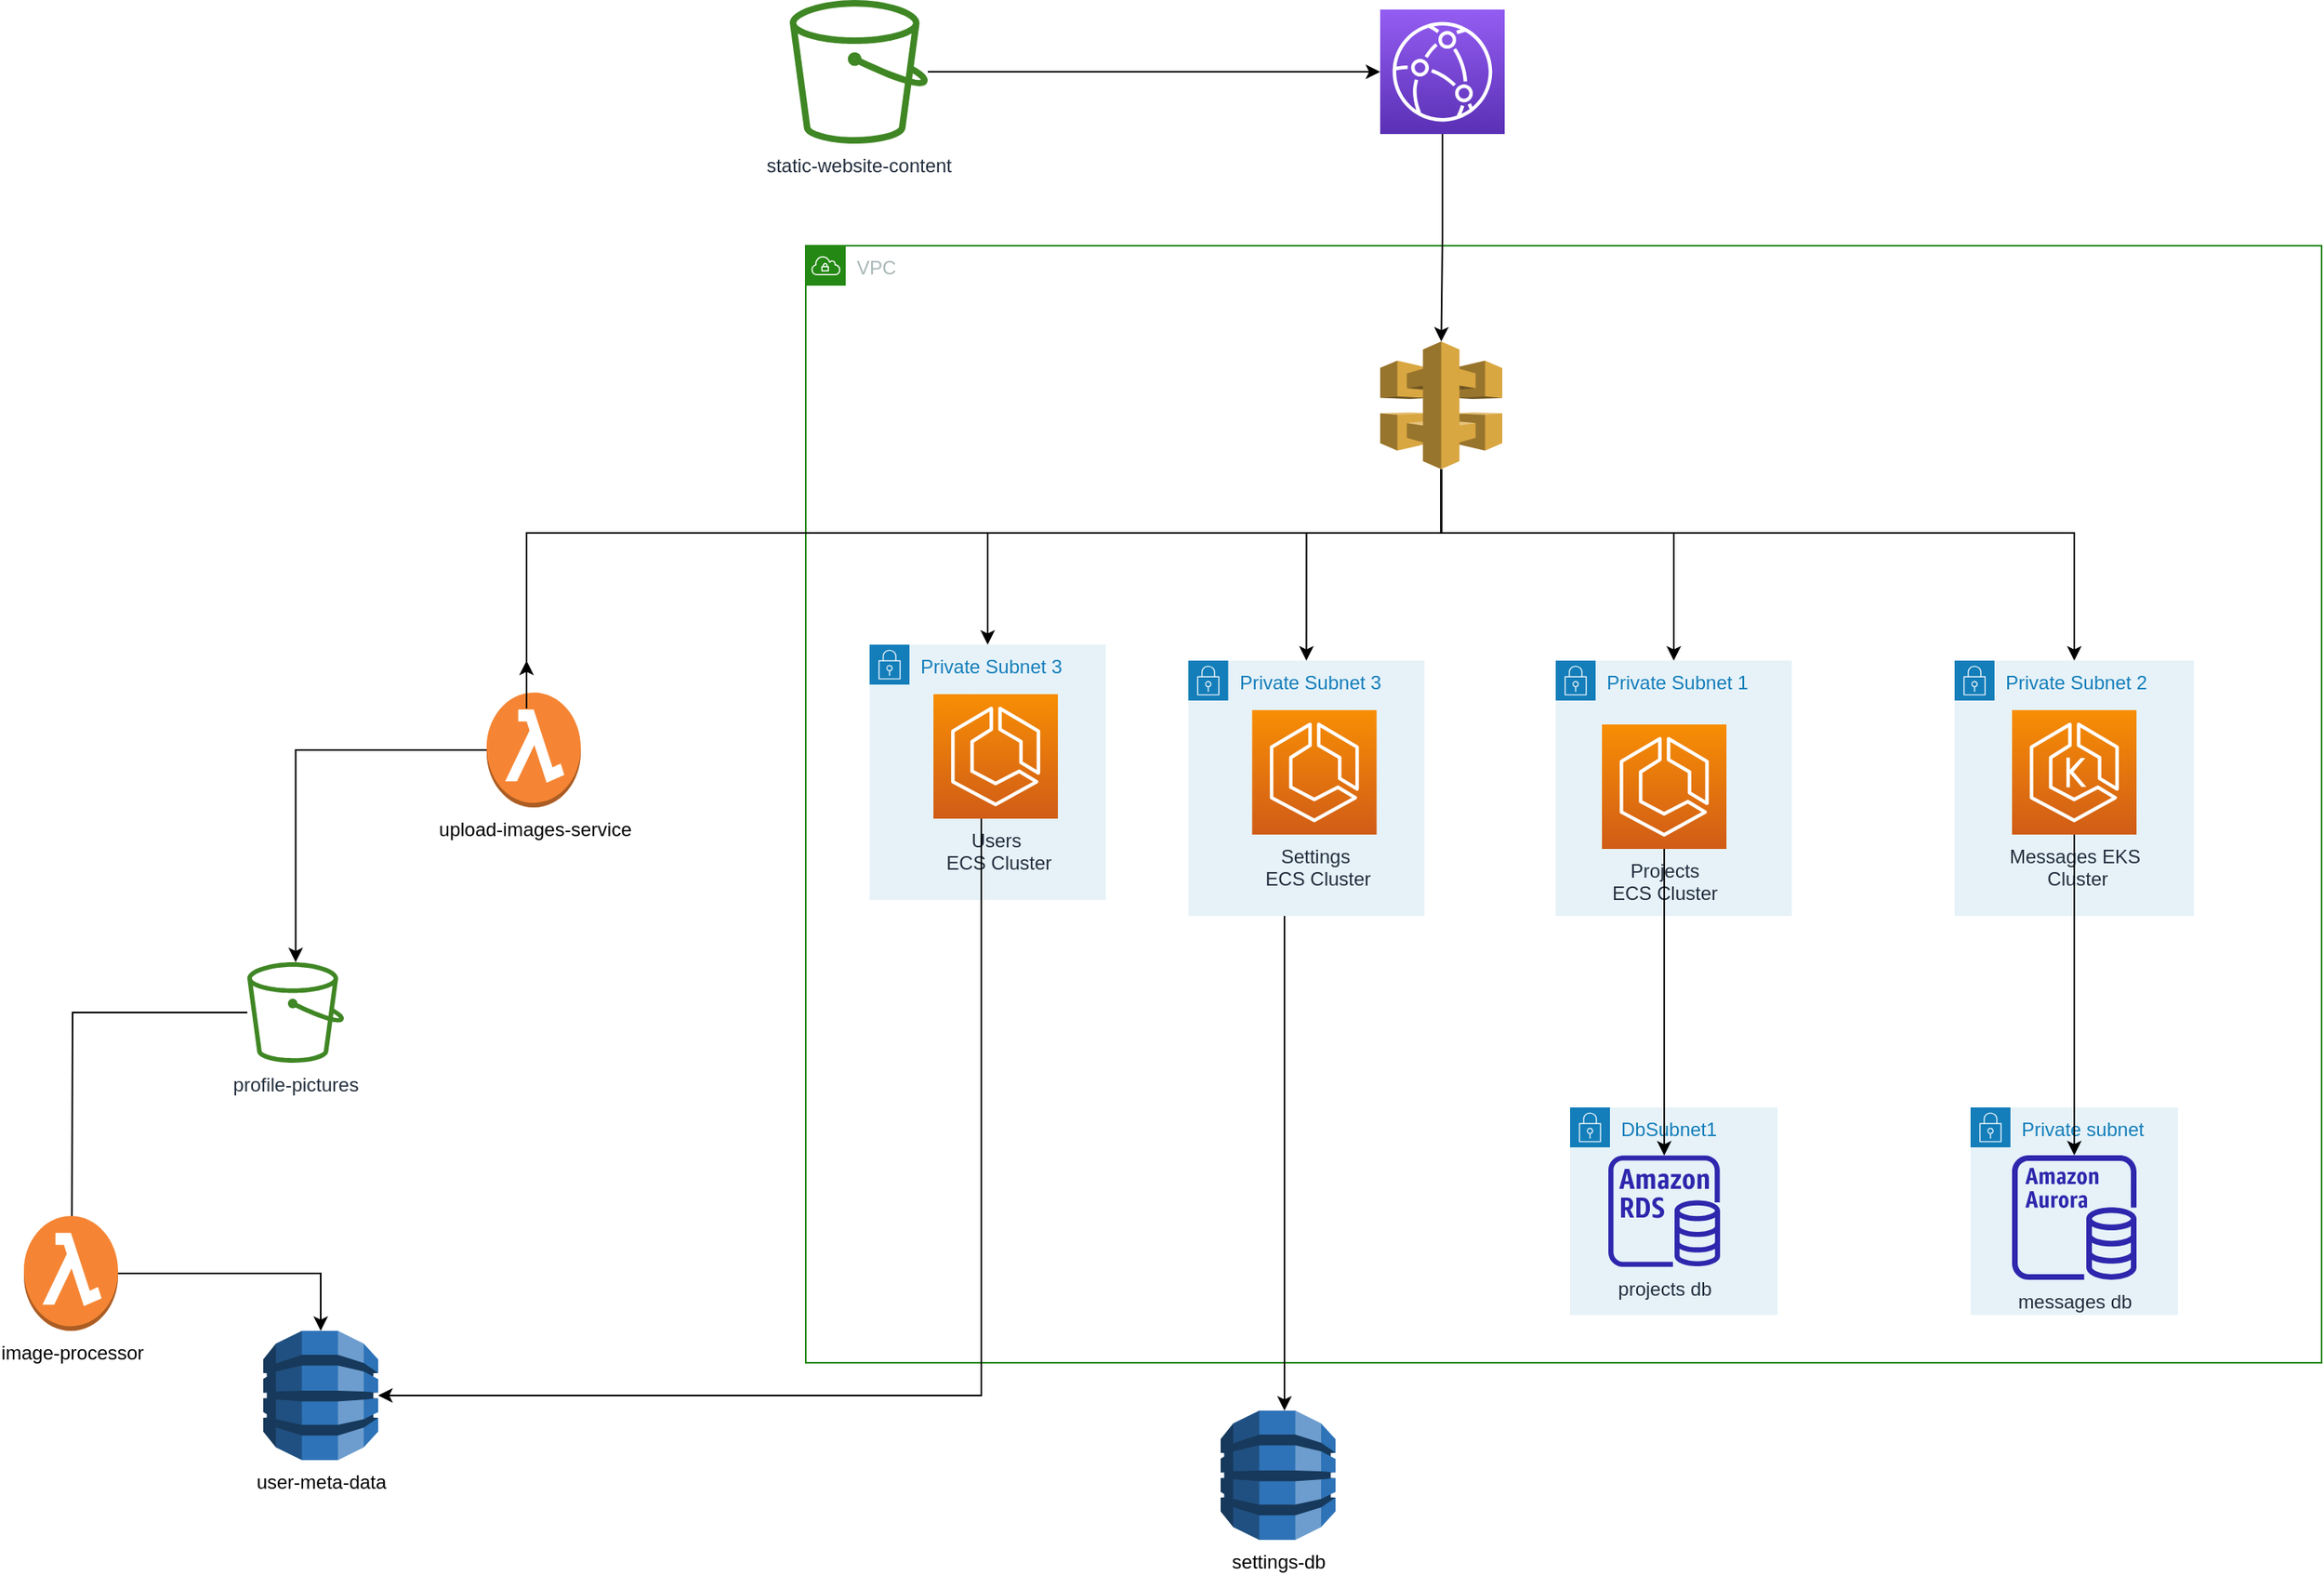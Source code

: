 <mxfile version="20.0.1" type="github">
  <diagram id="fYcADGRSpnJ9BKwsWL2L" name="Page-1">
    <mxGraphModel dx="3013" dy="2490" grid="1" gridSize="10" guides="1" tooltips="1" connect="1" arrows="1" fold="1" page="1" pageScale="1" pageWidth="850" pageHeight="1100" math="0" shadow="0">
      <root>
        <mxCell id="0" />
        <mxCell id="1" parent="0" />
        <mxCell id="whkZVv4jui4XbJZlf2tO-2" value="VPC" style="points=[[0,0],[0.25,0],[0.5,0],[0.75,0],[1,0],[1,0.25],[1,0.5],[1,0.75],[1,1],[0.75,1],[0.5,1],[0.25,1],[0,1],[0,0.75],[0,0.5],[0,0.25]];outlineConnect=0;gradientColor=none;html=1;whiteSpace=wrap;fontSize=12;fontStyle=0;container=1;pointerEvents=0;collapsible=0;recursiveResize=0;shape=mxgraph.aws4.group;grIcon=mxgraph.aws4.group_vpc;strokeColor=#248814;fillColor=none;verticalAlign=top;align=left;spacingLeft=30;fontColor=#AAB7B8;dashed=0;" parent="1" vertex="1">
          <mxGeometry x="-200" y="70" width="950" height="700" as="geometry" />
        </mxCell>
        <mxCell id="TjwH5i7k18D9IgZxVtVU-4" style="edgeStyle=orthogonalEdgeStyle;rounded=0;orthogonalLoop=1;jettySize=auto;html=1;entryX=0.5;entryY=0;entryDx=0;entryDy=0;" edge="1" parent="whkZVv4jui4XbJZlf2tO-2" source="whkZVv4jui4XbJZlf2tO-12" target="yTbpTLJaxDxdCsMRn8U_-20">
          <mxGeometry relative="1" as="geometry">
            <Array as="points">
              <mxPoint x="398" y="180" />
              <mxPoint x="314" y="180" />
            </Array>
          </mxGeometry>
        </mxCell>
        <mxCell id="TjwH5i7k18D9IgZxVtVU-5" style="edgeStyle=orthogonalEdgeStyle;rounded=0;orthogonalLoop=1;jettySize=auto;html=1;" edge="1" parent="whkZVv4jui4XbJZlf2tO-2" source="whkZVv4jui4XbJZlf2tO-12" target="yTbpTLJaxDxdCsMRn8U_-13">
          <mxGeometry relative="1" as="geometry">
            <Array as="points">
              <mxPoint x="398" y="180" />
              <mxPoint x="544" y="180" />
            </Array>
          </mxGeometry>
        </mxCell>
        <mxCell id="TjwH5i7k18D9IgZxVtVU-6" style="edgeStyle=orthogonalEdgeStyle;rounded=0;orthogonalLoop=1;jettySize=auto;html=1;entryX=0.5;entryY=0;entryDx=0;entryDy=0;" edge="1" parent="whkZVv4jui4XbJZlf2tO-2" source="whkZVv4jui4XbJZlf2tO-12" target="yTbpTLJaxDxdCsMRn8U_-14">
          <mxGeometry relative="1" as="geometry">
            <Array as="points">
              <mxPoint x="398" y="180" />
              <mxPoint x="795" y="180" />
            </Array>
          </mxGeometry>
        </mxCell>
        <mxCell id="TjwH5i7k18D9IgZxVtVU-31" style="edgeStyle=orthogonalEdgeStyle;rounded=0;orthogonalLoop=1;jettySize=auto;html=1;" edge="1" parent="whkZVv4jui4XbJZlf2tO-2" source="whkZVv4jui4XbJZlf2tO-12" target="TjwH5i7k18D9IgZxVtVU-25">
          <mxGeometry relative="1" as="geometry">
            <Array as="points">
              <mxPoint x="398" y="180" />
              <mxPoint x="114" y="180" />
            </Array>
          </mxGeometry>
        </mxCell>
        <mxCell id="whkZVv4jui4XbJZlf2tO-12" value="" style="outlineConnect=0;dashed=0;verticalLabelPosition=bottom;verticalAlign=top;align=center;html=1;shape=mxgraph.aws3.api_gateway;fillColor=#D9A741;gradientColor=none;" parent="whkZVv4jui4XbJZlf2tO-2" vertex="1">
          <mxGeometry x="360" y="60" width="76.5" height="80" as="geometry" />
        </mxCell>
        <mxCell id="yTbpTLJaxDxdCsMRn8U_-15" value="DbSubnet1&lt;br&gt;" style="points=[[0,0],[0.25,0],[0.5,0],[0.75,0],[1,0],[1,0.25],[1,0.5],[1,0.75],[1,1],[0.75,1],[0.5,1],[0.25,1],[0,1],[0,0.75],[0,0.5],[0,0.25]];outlineConnect=0;gradientColor=none;html=1;whiteSpace=wrap;fontSize=12;fontStyle=0;container=1;pointerEvents=0;collapsible=0;recursiveResize=0;shape=mxgraph.aws4.group;grIcon=mxgraph.aws4.group_security_group;grStroke=0;strokeColor=#147EBA;fillColor=#E6F2F8;verticalAlign=top;align=left;spacingLeft=30;fontColor=#147EBA;dashed=0;" parent="whkZVv4jui4XbJZlf2tO-2" vertex="1">
          <mxGeometry x="479" y="540" width="130" height="130" as="geometry" />
        </mxCell>
        <mxCell id="yTbpTLJaxDxdCsMRn8U_-2" value="projects db&lt;br&gt;" style="sketch=0;outlineConnect=0;fontColor=#232F3E;gradientColor=none;fillColor=#2E27AD;strokeColor=none;dashed=0;verticalLabelPosition=bottom;verticalAlign=top;align=center;html=1;fontSize=12;fontStyle=0;aspect=fixed;pointerEvents=1;shape=mxgraph.aws4.rds_instance;" parent="yTbpTLJaxDxdCsMRn8U_-15" vertex="1">
          <mxGeometry x="24" y="30" width="70" height="70" as="geometry" />
        </mxCell>
        <mxCell id="yTbpTLJaxDxdCsMRn8U_-13" value="Private Subnet 1" style="points=[[0,0],[0.25,0],[0.5,0],[0.75,0],[1,0],[1,0.25],[1,0.5],[1,0.75],[1,1],[0.75,1],[0.5,1],[0.25,1],[0,1],[0,0.75],[0,0.5],[0,0.25]];outlineConnect=0;gradientColor=none;html=1;whiteSpace=wrap;fontSize=12;fontStyle=0;container=1;pointerEvents=0;collapsible=0;recursiveResize=0;shape=mxgraph.aws4.group;grIcon=mxgraph.aws4.group_security_group;grStroke=0;strokeColor=#147EBA;fillColor=#E6F2F8;verticalAlign=top;align=left;spacingLeft=30;fontColor=#147EBA;dashed=0;" parent="whkZVv4jui4XbJZlf2tO-2" vertex="1">
          <mxGeometry x="470" y="260" width="148" height="160" as="geometry" />
        </mxCell>
        <mxCell id="yTbpTLJaxDxdCsMRn8U_-12" value="Projects&lt;br&gt;ECS Cluster&lt;br&gt;" style="sketch=0;points=[[0,0,0],[0.25,0,0],[0.5,0,0],[0.75,0,0],[1,0,0],[0,1,0],[0.25,1,0],[0.5,1,0],[0.75,1,0],[1,1,0],[0,0.25,0],[0,0.5,0],[0,0.75,0],[1,0.25,0],[1,0.5,0],[1,0.75,0]];outlineConnect=0;fontColor=#232F3E;gradientColor=#F78E04;gradientDirection=north;fillColor=#D05C17;strokeColor=#ffffff;dashed=0;verticalLabelPosition=bottom;verticalAlign=top;align=center;html=1;fontSize=12;fontStyle=0;aspect=fixed;shape=mxgraph.aws4.resourceIcon;resIcon=mxgraph.aws4.ecs;" parent="yTbpTLJaxDxdCsMRn8U_-13" vertex="1">
          <mxGeometry x="29" y="40" width="78" height="78" as="geometry" />
        </mxCell>
        <mxCell id="yTbpTLJaxDxdCsMRn8U_-14" value="Private Subnet 2&lt;br&gt;" style="points=[[0,0],[0.25,0],[0.5,0],[0.75,0],[1,0],[1,0.25],[1,0.5],[1,0.75],[1,1],[0.75,1],[0.5,1],[0.25,1],[0,1],[0,0.75],[0,0.5],[0,0.25]];outlineConnect=0;gradientColor=none;html=1;whiteSpace=wrap;fontSize=12;fontStyle=0;container=1;pointerEvents=0;collapsible=0;recursiveResize=0;shape=mxgraph.aws4.group;grIcon=mxgraph.aws4.group_security_group;grStroke=0;strokeColor=#147EBA;fillColor=#E6F2F8;verticalAlign=top;align=left;spacingLeft=30;fontColor=#147EBA;dashed=0;" parent="whkZVv4jui4XbJZlf2tO-2" vertex="1">
          <mxGeometry x="720" y="260" width="150" height="160" as="geometry" />
        </mxCell>
        <mxCell id="yTbpTLJaxDxdCsMRn8U_-10" value="Messages EKS&lt;br&gt;&amp;nbsp;Cluster" style="sketch=0;points=[[0,0,0],[0.25,0,0],[0.5,0,0],[0.75,0,0],[1,0,0],[0,1,0],[0.25,1,0],[0.5,1,0],[0.75,1,0],[1,1,0],[0,0.25,0],[0,0.5,0],[0,0.75,0],[1,0.25,0],[1,0.5,0],[1,0.75,0]];outlineConnect=0;fontColor=#232F3E;gradientColor=#F78E04;gradientDirection=north;fillColor=#D05C17;strokeColor=#ffffff;dashed=0;verticalLabelPosition=bottom;verticalAlign=top;align=center;html=1;fontSize=12;fontStyle=0;aspect=fixed;shape=mxgraph.aws4.resourceIcon;resIcon=mxgraph.aws4.eks;" parent="yTbpTLJaxDxdCsMRn8U_-14" vertex="1">
          <mxGeometry x="36" y="31" width="78" height="78" as="geometry" />
        </mxCell>
        <mxCell id="yTbpTLJaxDxdCsMRn8U_-16" value="Private subnet" style="points=[[0,0],[0.25,0],[0.5,0],[0.75,0],[1,0],[1,0.25],[1,0.5],[1,0.75],[1,1],[0.75,1],[0.5,1],[0.25,1],[0,1],[0,0.75],[0,0.5],[0,0.25]];outlineConnect=0;gradientColor=none;html=1;whiteSpace=wrap;fontSize=12;fontStyle=0;container=1;pointerEvents=0;collapsible=0;recursiveResize=0;shape=mxgraph.aws4.group;grIcon=mxgraph.aws4.group_security_group;grStroke=0;strokeColor=#147EBA;fillColor=#E6F2F8;verticalAlign=top;align=left;spacingLeft=30;fontColor=#147EBA;dashed=0;" parent="whkZVv4jui4XbJZlf2tO-2" vertex="1">
          <mxGeometry x="730" y="540" width="130" height="130" as="geometry" />
        </mxCell>
        <mxCell id="yTbpTLJaxDxdCsMRn8U_-7" value="messages db&lt;br&gt;" style="sketch=0;outlineConnect=0;fontColor=#232F3E;gradientColor=none;fillColor=#2E27AD;strokeColor=none;dashed=0;verticalLabelPosition=bottom;verticalAlign=top;align=center;html=1;fontSize=12;fontStyle=0;aspect=fixed;pointerEvents=1;shape=mxgraph.aws4.aurora_instance;" parent="yTbpTLJaxDxdCsMRn8U_-16" vertex="1">
          <mxGeometry x="26" y="30" width="78" height="78" as="geometry" />
        </mxCell>
        <mxCell id="yTbpTLJaxDxdCsMRn8U_-20" value="Private Subnet 3&lt;br&gt;" style="points=[[0,0],[0.25,0],[0.5,0],[0.75,0],[1,0],[1,0.25],[1,0.5],[1,0.75],[1,1],[0.75,1],[0.5,1],[0.25,1],[0,1],[0,0.75],[0,0.5],[0,0.25]];outlineConnect=0;gradientColor=none;html=1;whiteSpace=wrap;fontSize=12;fontStyle=0;container=1;pointerEvents=0;collapsible=0;recursiveResize=0;shape=mxgraph.aws4.group;grIcon=mxgraph.aws4.group_security_group;grStroke=0;strokeColor=#147EBA;fillColor=#E6F2F8;verticalAlign=top;align=left;spacingLeft=30;fontColor=#147EBA;dashed=0;" parent="whkZVv4jui4XbJZlf2tO-2" vertex="1">
          <mxGeometry x="239.75" y="260" width="148" height="160" as="geometry" />
        </mxCell>
        <mxCell id="yTbpTLJaxDxdCsMRn8U_-21" value="Settings&lt;br&gt;&amp;nbsp;ECS Cluster" style="sketch=0;points=[[0,0,0],[0.25,0,0],[0.5,0,0],[0.75,0,0],[1,0,0],[0,1,0],[0.25,1,0],[0.5,1,0],[0.75,1,0],[1,1,0],[0,0.25,0],[0,0.5,0],[0,0.75,0],[1,0.25,0],[1,0.5,0],[1,0.75,0]];outlineConnect=0;fontColor=#232F3E;gradientColor=#F78E04;gradientDirection=north;fillColor=#D05C17;strokeColor=#ffffff;dashed=0;verticalLabelPosition=bottom;verticalAlign=top;align=center;html=1;fontSize=12;fontStyle=0;aspect=fixed;shape=mxgraph.aws4.resourceIcon;resIcon=mxgraph.aws4.ecs;" parent="yTbpTLJaxDxdCsMRn8U_-20" vertex="1">
          <mxGeometry x="40" y="31" width="78" height="78" as="geometry" />
        </mxCell>
        <mxCell id="TjwH5i7k18D9IgZxVtVU-16" style="edgeStyle=orthogonalEdgeStyle;rounded=0;orthogonalLoop=1;jettySize=auto;html=1;" edge="1" parent="whkZVv4jui4XbJZlf2tO-2" source="yTbpTLJaxDxdCsMRn8U_-12" target="yTbpTLJaxDxdCsMRn8U_-2">
          <mxGeometry relative="1" as="geometry" />
        </mxCell>
        <mxCell id="TjwH5i7k18D9IgZxVtVU-17" style="edgeStyle=orthogonalEdgeStyle;rounded=0;orthogonalLoop=1;jettySize=auto;html=1;" edge="1" parent="whkZVv4jui4XbJZlf2tO-2" source="yTbpTLJaxDxdCsMRn8U_-10" target="yTbpTLJaxDxdCsMRn8U_-7">
          <mxGeometry relative="1" as="geometry" />
        </mxCell>
        <mxCell id="TjwH5i7k18D9IgZxVtVU-25" value="Private Subnet 3&lt;br&gt;" style="points=[[0,0],[0.25,0],[0.5,0],[0.75,0],[1,0],[1,0.25],[1,0.5],[1,0.75],[1,1],[0.75,1],[0.5,1],[0.25,1],[0,1],[0,0.75],[0,0.5],[0,0.25]];outlineConnect=0;gradientColor=none;html=1;whiteSpace=wrap;fontSize=12;fontStyle=0;container=1;pointerEvents=0;collapsible=0;recursiveResize=0;shape=mxgraph.aws4.group;grIcon=mxgraph.aws4.group_security_group;grStroke=0;strokeColor=#147EBA;fillColor=#E6F2F8;verticalAlign=top;align=left;spacingLeft=30;fontColor=#147EBA;dashed=0;" vertex="1" parent="whkZVv4jui4XbJZlf2tO-2">
          <mxGeometry x="40" y="250" width="148" height="160" as="geometry" />
        </mxCell>
        <mxCell id="TjwH5i7k18D9IgZxVtVU-26" value="Users&lt;br&gt;&amp;nbsp;ECS Cluster" style="sketch=0;points=[[0,0,0],[0.25,0,0],[0.5,0,0],[0.75,0,0],[1,0,0],[0,1,0],[0.25,1,0],[0.5,1,0],[0.75,1,0],[1,1,0],[0,0.25,0],[0,0.5,0],[0,0.75,0],[1,0.25,0],[1,0.5,0],[1,0.75,0]];outlineConnect=0;fontColor=#232F3E;gradientColor=#F78E04;gradientDirection=north;fillColor=#D05C17;strokeColor=#ffffff;dashed=0;verticalLabelPosition=bottom;verticalAlign=top;align=center;html=1;fontSize=12;fontStyle=0;aspect=fixed;shape=mxgraph.aws4.resourceIcon;resIcon=mxgraph.aws4.ecs;" vertex="1" parent="TjwH5i7k18D9IgZxVtVU-25">
          <mxGeometry x="40" y="31" width="78" height="78" as="geometry" />
        </mxCell>
        <mxCell id="yTbpTLJaxDxdCsMRn8U_-22" value="settings-db&lt;br&gt;" style="outlineConnect=0;dashed=0;verticalLabelPosition=bottom;verticalAlign=top;align=center;html=1;shape=mxgraph.aws3.dynamo_db;fillColor=#2E73B8;gradientColor=none;" parent="1" vertex="1">
          <mxGeometry x="60" y="800" width="72" height="81" as="geometry" />
        </mxCell>
        <mxCell id="yTbpTLJaxDxdCsMRn8U_-24" style="edgeStyle=orthogonalEdgeStyle;rounded=0;orthogonalLoop=1;jettySize=auto;html=1;" parent="1" source="yTbpTLJaxDxdCsMRn8U_-20" target="yTbpTLJaxDxdCsMRn8U_-22" edge="1">
          <mxGeometry relative="1" as="geometry">
            <Array as="points">
              <mxPoint x="100" y="660" />
              <mxPoint x="100" y="660" />
            </Array>
          </mxGeometry>
        </mxCell>
        <mxCell id="TjwH5i7k18D9IgZxVtVU-21" style="edgeStyle=orthogonalEdgeStyle;rounded=0;orthogonalLoop=1;jettySize=auto;html=1;" edge="1" parent="1" source="whkZVv4jui4XbJZlf2tO-8">
          <mxGeometry relative="1" as="geometry">
            <mxPoint x="-660" y="700" as="targetPoint" />
          </mxGeometry>
        </mxCell>
        <mxCell id="whkZVv4jui4XbJZlf2tO-8" value="profile-pictures&lt;br&gt;" style="sketch=0;outlineConnect=0;fontColor=#232F3E;gradientColor=none;fillColor=#3F8624;strokeColor=none;dashed=0;verticalLabelPosition=bottom;verticalAlign=top;align=center;html=1;fontSize=12;fontStyle=0;aspect=fixed;pointerEvents=1;shape=mxgraph.aws4.bucket;" parent="1" vertex="1">
          <mxGeometry x="-550" y="519" width="60.58" height="63" as="geometry" />
        </mxCell>
        <mxCell id="TjwH5i7k18D9IgZxVtVU-9" style="edgeStyle=orthogonalEdgeStyle;rounded=0;orthogonalLoop=1;jettySize=auto;html=1;entryX=0.5;entryY=0;entryDx=0;entryDy=0;entryPerimeter=0;" edge="1" parent="1" source="TjwH5i7k18D9IgZxVtVU-8" target="whkZVv4jui4XbJZlf2tO-12">
          <mxGeometry relative="1" as="geometry" />
        </mxCell>
        <mxCell id="TjwH5i7k18D9IgZxVtVU-8" value="" style="sketch=0;points=[[0,0,0],[0.25,0,0],[0.5,0,0],[0.75,0,0],[1,0,0],[0,1,0],[0.25,1,0],[0.5,1,0],[0.75,1,0],[1,1,0],[0,0.25,0],[0,0.5,0],[0,0.75,0],[1,0.25,0],[1,0.5,0],[1,0.75,0]];outlineConnect=0;fontColor=#232F3E;gradientColor=#945DF2;gradientDirection=north;fillColor=#5A30B5;strokeColor=#ffffff;dashed=0;verticalLabelPosition=bottom;verticalAlign=top;align=center;html=1;fontSize=12;fontStyle=0;aspect=fixed;shape=mxgraph.aws4.resourceIcon;resIcon=mxgraph.aws4.cloudfront;" vertex="1" parent="1">
          <mxGeometry x="160" y="-78" width="78" height="78" as="geometry" />
        </mxCell>
        <mxCell id="TjwH5i7k18D9IgZxVtVU-11" style="edgeStyle=orthogonalEdgeStyle;rounded=0;orthogonalLoop=1;jettySize=auto;html=1;entryX=0;entryY=0.5;entryDx=0;entryDy=0;entryPerimeter=0;" edge="1" parent="1" source="TjwH5i7k18D9IgZxVtVU-10" target="TjwH5i7k18D9IgZxVtVU-8">
          <mxGeometry relative="1" as="geometry" />
        </mxCell>
        <mxCell id="TjwH5i7k18D9IgZxVtVU-10" value="static-website-content&lt;br&gt;" style="sketch=0;outlineConnect=0;fontColor=#232F3E;gradientColor=none;fillColor=#3F8624;strokeColor=none;dashed=0;verticalLabelPosition=bottom;verticalAlign=top;align=center;html=1;fontSize=12;fontStyle=0;aspect=fixed;pointerEvents=1;shape=mxgraph.aws4.bucket;" vertex="1" parent="1">
          <mxGeometry x="-210" y="-84" width="86.54" height="90" as="geometry" />
        </mxCell>
        <mxCell id="TjwH5i7k18D9IgZxVtVU-19" style="edgeStyle=orthogonalEdgeStyle;rounded=0;orthogonalLoop=1;jettySize=auto;html=1;" edge="1" parent="1" source="whkZVv4jui4XbJZlf2tO-9" target="whkZVv4jui4XbJZlf2tO-8">
          <mxGeometry relative="1" as="geometry" />
        </mxCell>
        <mxCell id="whkZVv4jui4XbJZlf2tO-9" value="upload-images-service&lt;br&gt;" style="outlineConnect=0;dashed=0;verticalLabelPosition=bottom;verticalAlign=top;align=center;html=1;shape=mxgraph.aws3.lambda_function;fillColor=#F58534;gradientColor=none;" parent="1" vertex="1">
          <mxGeometry x="-400" y="350" width="59" height="72" as="geometry" />
        </mxCell>
        <mxCell id="TjwH5i7k18D9IgZxVtVU-3" style="edgeStyle=orthogonalEdgeStyle;rounded=0;orthogonalLoop=1;jettySize=auto;html=1;" edge="1" parent="1" source="whkZVv4jui4XbJZlf2tO-12">
          <mxGeometry relative="1" as="geometry">
            <mxPoint x="-375" y="330" as="targetPoint" />
            <Array as="points">
              <mxPoint x="198" y="250" />
              <mxPoint x="-375" y="250" />
              <mxPoint x="-375" y="360" />
            </Array>
          </mxGeometry>
        </mxCell>
        <mxCell id="TjwH5i7k18D9IgZxVtVU-20" value="user-meta-data&lt;br&gt;" style="outlineConnect=0;dashed=0;verticalLabelPosition=bottom;verticalAlign=top;align=center;html=1;shape=mxgraph.aws3.dynamo_db;fillColor=#2E73B8;gradientColor=none;" vertex="1" parent="1">
          <mxGeometry x="-540" y="750" width="72" height="81" as="geometry" />
        </mxCell>
        <mxCell id="TjwH5i7k18D9IgZxVtVU-23" style="edgeStyle=orthogonalEdgeStyle;rounded=0;orthogonalLoop=1;jettySize=auto;html=1;entryX=0.5;entryY=0;entryDx=0;entryDy=0;entryPerimeter=0;" edge="1" parent="1" source="TjwH5i7k18D9IgZxVtVU-22" target="TjwH5i7k18D9IgZxVtVU-20">
          <mxGeometry relative="1" as="geometry" />
        </mxCell>
        <mxCell id="TjwH5i7k18D9IgZxVtVU-22" value="image-processor&lt;br&gt;" style="outlineConnect=0;dashed=0;verticalLabelPosition=bottom;verticalAlign=top;align=center;html=1;shape=mxgraph.aws3.lambda_function;fillColor=#F58534;gradientColor=none;" vertex="1" parent="1">
          <mxGeometry x="-690" y="678" width="59" height="72" as="geometry" />
        </mxCell>
        <mxCell id="TjwH5i7k18D9IgZxVtVU-32" style="edgeStyle=orthogonalEdgeStyle;rounded=0;orthogonalLoop=1;jettySize=auto;html=1;entryX=1;entryY=0.5;entryDx=0;entryDy=0;entryPerimeter=0;" edge="1" parent="1" source="TjwH5i7k18D9IgZxVtVU-26" target="TjwH5i7k18D9IgZxVtVU-20">
          <mxGeometry relative="1" as="geometry">
            <Array as="points">
              <mxPoint x="-90" y="790" />
            </Array>
          </mxGeometry>
        </mxCell>
      </root>
    </mxGraphModel>
  </diagram>
</mxfile>
